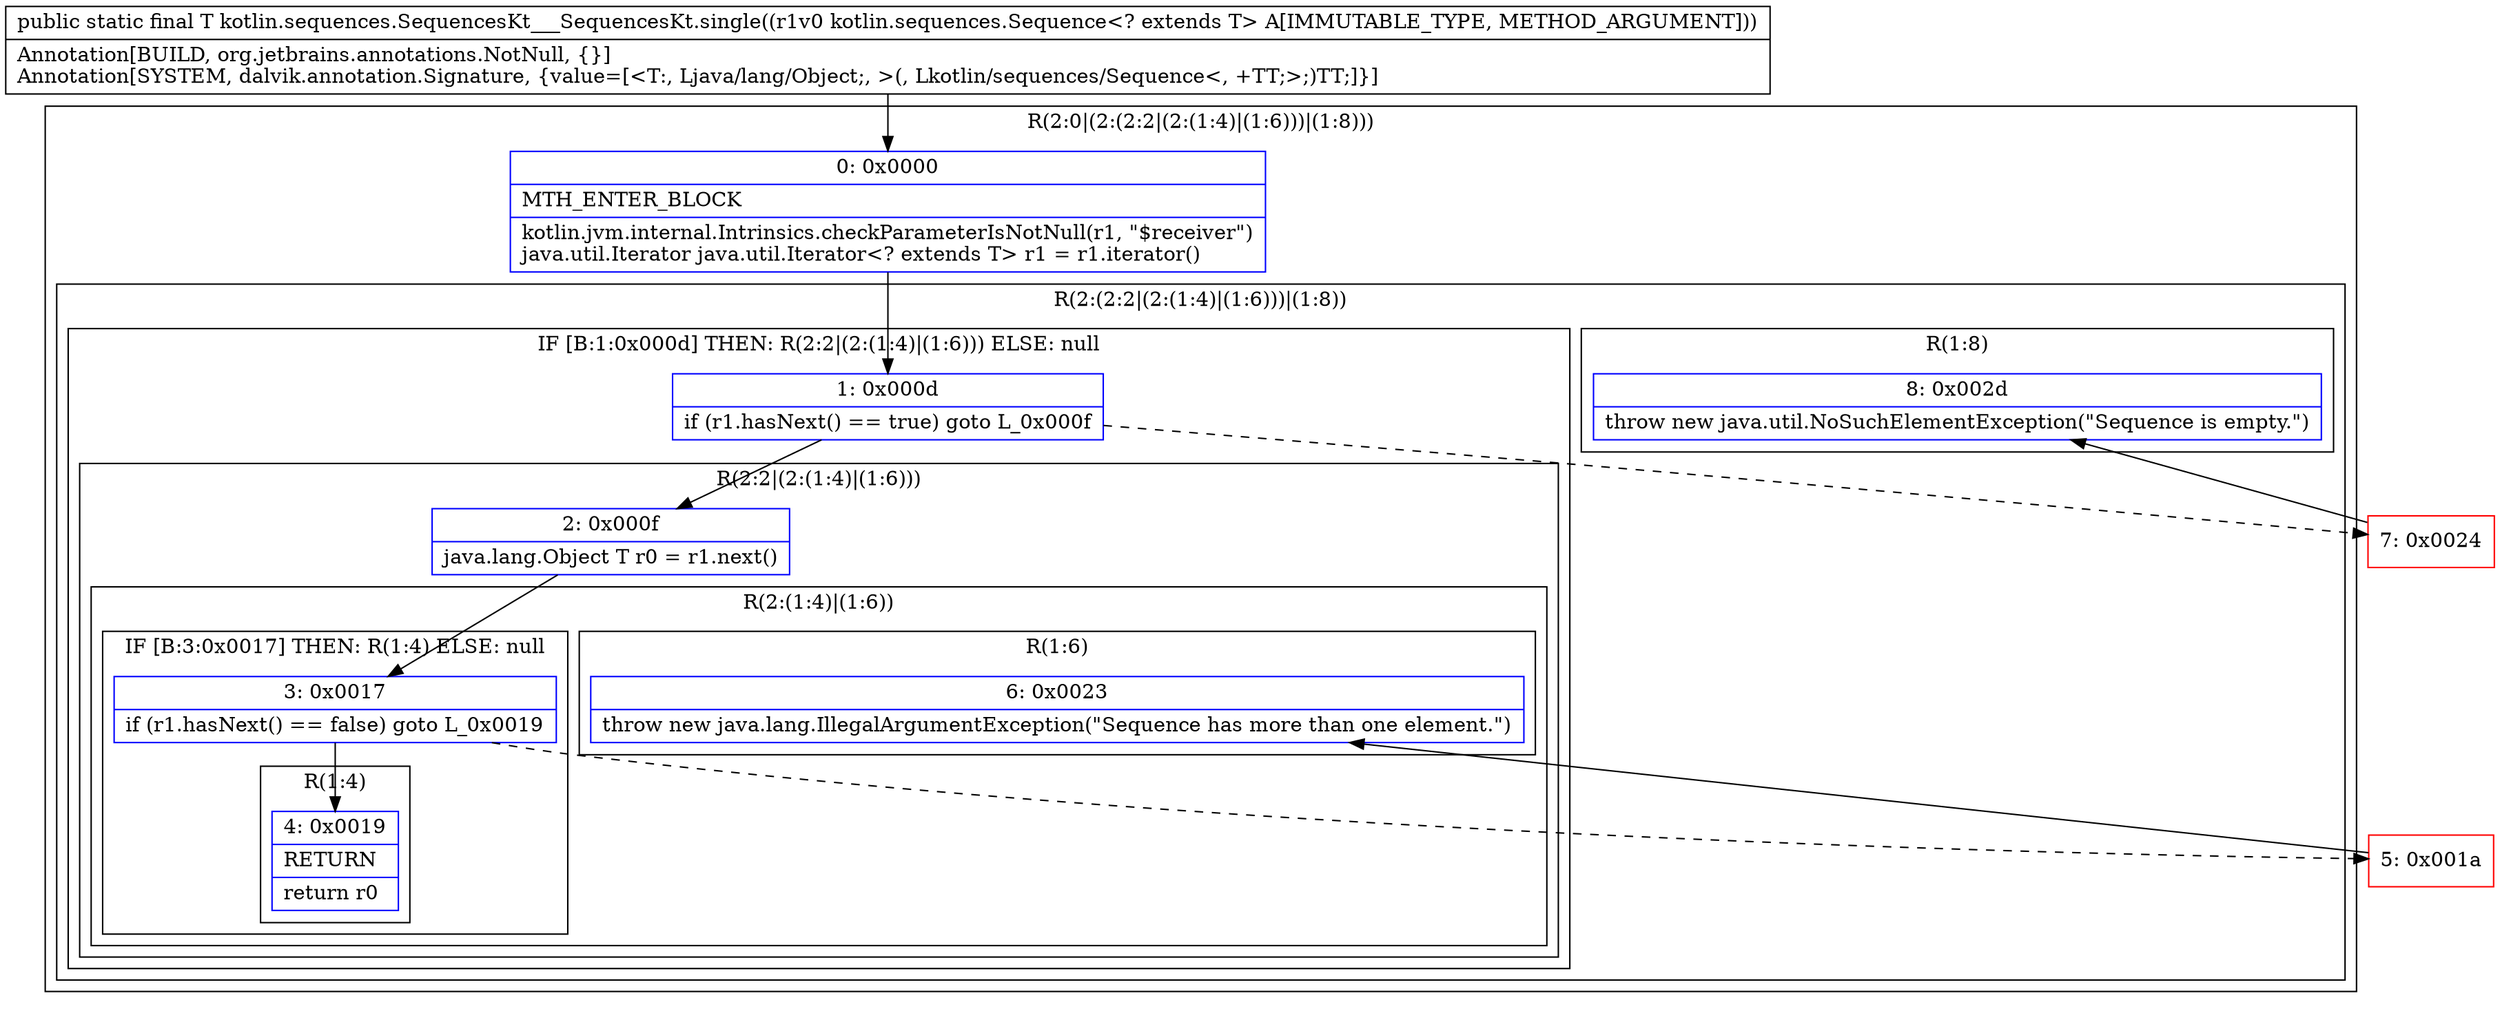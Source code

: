 digraph "CFG forkotlin.sequences.SequencesKt___SequencesKt.single(Lkotlin\/sequences\/Sequence;)Ljava\/lang\/Object;" {
subgraph cluster_Region_494556232 {
label = "R(2:0|(2:(2:2|(2:(1:4)|(1:6)))|(1:8)))";
node [shape=record,color=blue];
Node_0 [shape=record,label="{0\:\ 0x0000|MTH_ENTER_BLOCK\l|kotlin.jvm.internal.Intrinsics.checkParameterIsNotNull(r1, \"$receiver\")\ljava.util.Iterator java.util.Iterator\<? extends T\> r1 = r1.iterator()\l}"];
subgraph cluster_Region_411279921 {
label = "R(2:(2:2|(2:(1:4)|(1:6)))|(1:8))";
node [shape=record,color=blue];
subgraph cluster_IfRegion_655571406 {
label = "IF [B:1:0x000d] THEN: R(2:2|(2:(1:4)|(1:6))) ELSE: null";
node [shape=record,color=blue];
Node_1 [shape=record,label="{1\:\ 0x000d|if (r1.hasNext() == true) goto L_0x000f\l}"];
subgraph cluster_Region_1604917031 {
label = "R(2:2|(2:(1:4)|(1:6)))";
node [shape=record,color=blue];
Node_2 [shape=record,label="{2\:\ 0x000f|java.lang.Object T r0 = r1.next()\l}"];
subgraph cluster_Region_750835706 {
label = "R(2:(1:4)|(1:6))";
node [shape=record,color=blue];
subgraph cluster_IfRegion_1452304567 {
label = "IF [B:3:0x0017] THEN: R(1:4) ELSE: null";
node [shape=record,color=blue];
Node_3 [shape=record,label="{3\:\ 0x0017|if (r1.hasNext() == false) goto L_0x0019\l}"];
subgraph cluster_Region_419933753 {
label = "R(1:4)";
node [shape=record,color=blue];
Node_4 [shape=record,label="{4\:\ 0x0019|RETURN\l|return r0\l}"];
}
}
subgraph cluster_Region_1077735892 {
label = "R(1:6)";
node [shape=record,color=blue];
Node_6 [shape=record,label="{6\:\ 0x0023|throw new java.lang.IllegalArgumentException(\"Sequence has more than one element.\")\l}"];
}
}
}
}
subgraph cluster_Region_548374287 {
label = "R(1:8)";
node [shape=record,color=blue];
Node_8 [shape=record,label="{8\:\ 0x002d|throw new java.util.NoSuchElementException(\"Sequence is empty.\")\l}"];
}
}
}
Node_5 [shape=record,color=red,label="{5\:\ 0x001a}"];
Node_7 [shape=record,color=red,label="{7\:\ 0x0024}"];
MethodNode[shape=record,label="{public static final T kotlin.sequences.SequencesKt___SequencesKt.single((r1v0 kotlin.sequences.Sequence\<? extends T\> A[IMMUTABLE_TYPE, METHOD_ARGUMENT]))  | Annotation[BUILD, org.jetbrains.annotations.NotNull, \{\}]\lAnnotation[SYSTEM, dalvik.annotation.Signature, \{value=[\<T:, Ljava\/lang\/Object;, \>(, Lkotlin\/sequences\/Sequence\<, +TT;\>;)TT;]\}]\l}"];
MethodNode -> Node_0;
Node_0 -> Node_1;
Node_1 -> Node_2;
Node_1 -> Node_7[style=dashed];
Node_2 -> Node_3;
Node_3 -> Node_4;
Node_3 -> Node_5[style=dashed];
Node_5 -> Node_6;
Node_7 -> Node_8;
}

